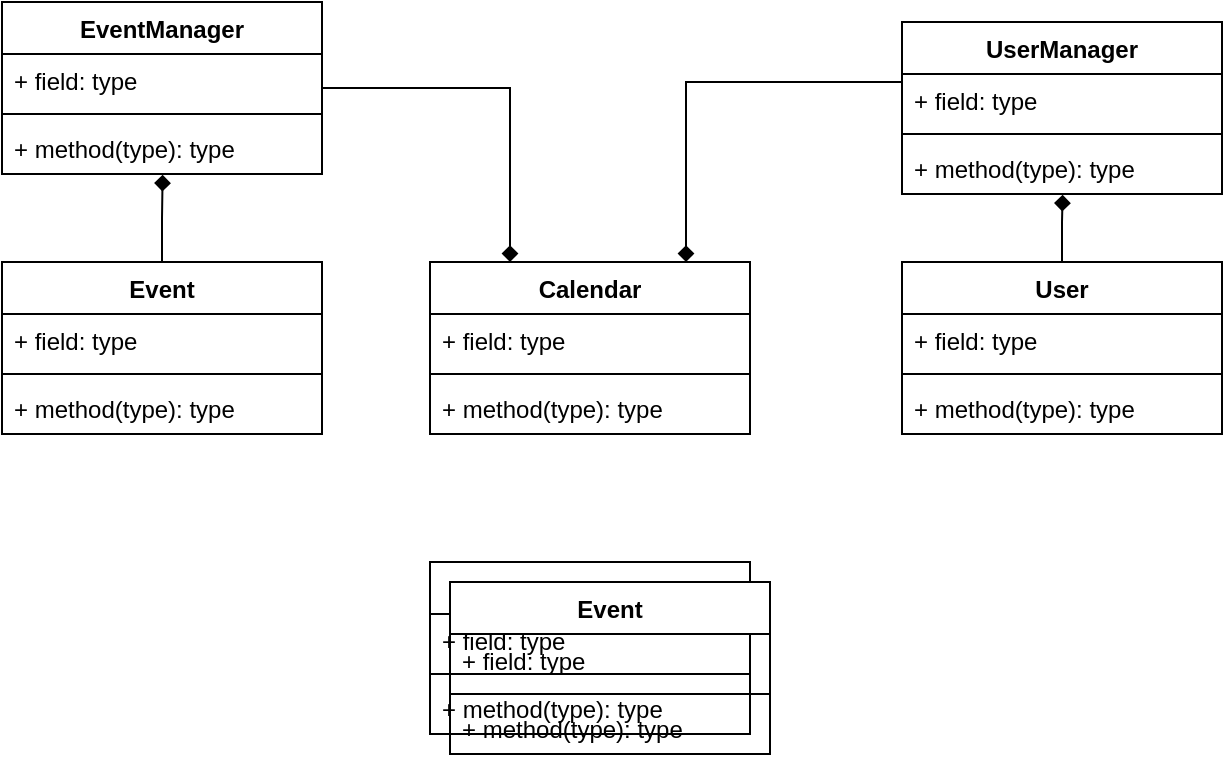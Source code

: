 <mxfile version="14.9.6" type="device"><diagram id="HvsCGnOmQylrNXkuLtj_" name="Page-1"><mxGraphModel dx="788" dy="1667" grid="1" gridSize="10" guides="1" tooltips="1" connect="1" arrows="1" fold="1" page="1" pageScale="1" pageWidth="827" pageHeight="1169" math="0" shadow="0"><root><mxCell id="0"/><mxCell id="1" parent="0"/><mxCell id="YOIXp7zKgIQE3P4YRbS7-2" value="Calendar" style="swimlane;fontStyle=1;align=center;verticalAlign=top;childLayout=stackLayout;horizontal=1;startSize=26;horizontalStack=0;resizeParent=1;resizeParentMax=0;resizeLast=0;collapsible=1;marginBottom=0;" vertex="1" parent="1"><mxGeometry x="334" y="100" width="160" height="86" as="geometry"/></mxCell><mxCell id="YOIXp7zKgIQE3P4YRbS7-3" value="+ field: type" style="text;strokeColor=none;fillColor=none;align=left;verticalAlign=top;spacingLeft=4;spacingRight=4;overflow=hidden;rotatable=0;points=[[0,0.5],[1,0.5]];portConstraint=eastwest;" vertex="1" parent="YOIXp7zKgIQE3P4YRbS7-2"><mxGeometry y="26" width="160" height="26" as="geometry"/></mxCell><mxCell id="YOIXp7zKgIQE3P4YRbS7-4" value="" style="line;strokeWidth=1;fillColor=none;align=left;verticalAlign=middle;spacingTop=-1;spacingLeft=3;spacingRight=3;rotatable=0;labelPosition=right;points=[];portConstraint=eastwest;" vertex="1" parent="YOIXp7zKgIQE3P4YRbS7-2"><mxGeometry y="52" width="160" height="8" as="geometry"/></mxCell><mxCell id="YOIXp7zKgIQE3P4YRbS7-5" value="+ method(type): type" style="text;strokeColor=none;fillColor=none;align=left;verticalAlign=top;spacingLeft=4;spacingRight=4;overflow=hidden;rotatable=0;points=[[0,0.5],[1,0.5]];portConstraint=eastwest;" vertex="1" parent="YOIXp7zKgIQE3P4YRbS7-2"><mxGeometry y="60" width="160" height="26" as="geometry"/></mxCell><mxCell id="YOIXp7zKgIQE3P4YRbS7-6" value="Event" style="swimlane;fontStyle=1;align=center;verticalAlign=top;childLayout=stackLayout;horizontal=1;startSize=26;horizontalStack=0;resizeParent=1;resizeParentMax=0;resizeLast=0;collapsible=1;marginBottom=0;" vertex="1" parent="1"><mxGeometry x="334" y="250" width="160" height="86" as="geometry"/></mxCell><mxCell id="YOIXp7zKgIQE3P4YRbS7-7" value="+ field: type" style="text;strokeColor=none;fillColor=none;align=left;verticalAlign=top;spacingLeft=4;spacingRight=4;overflow=hidden;rotatable=0;points=[[0,0.5],[1,0.5]];portConstraint=eastwest;" vertex="1" parent="YOIXp7zKgIQE3P4YRbS7-6"><mxGeometry y="26" width="160" height="26" as="geometry"/></mxCell><mxCell id="YOIXp7zKgIQE3P4YRbS7-8" value="" style="line;strokeWidth=1;fillColor=none;align=left;verticalAlign=middle;spacingTop=-1;spacingLeft=3;spacingRight=3;rotatable=0;labelPosition=right;points=[];portConstraint=eastwest;" vertex="1" parent="YOIXp7zKgIQE3P4YRbS7-6"><mxGeometry y="52" width="160" height="8" as="geometry"/></mxCell><mxCell id="YOIXp7zKgIQE3P4YRbS7-9" value="+ method(type): type" style="text;strokeColor=none;fillColor=none;align=left;verticalAlign=top;spacingLeft=4;spacingRight=4;overflow=hidden;rotatable=0;points=[[0,0.5],[1,0.5]];portConstraint=eastwest;" vertex="1" parent="YOIXp7zKgIQE3P4YRbS7-6"><mxGeometry y="60" width="160" height="26" as="geometry"/></mxCell><mxCell id="YOIXp7zKgIQE3P4YRbS7-10" value="Event" style="swimlane;fontStyle=1;align=center;verticalAlign=top;childLayout=stackLayout;horizontal=1;startSize=26;horizontalStack=0;resizeParent=1;resizeParentMax=0;resizeLast=0;collapsible=1;marginBottom=0;" vertex="1" parent="1"><mxGeometry x="344" y="260" width="160" height="86" as="geometry"/></mxCell><mxCell id="YOIXp7zKgIQE3P4YRbS7-11" value="+ field: type" style="text;strokeColor=none;fillColor=none;align=left;verticalAlign=top;spacingLeft=4;spacingRight=4;overflow=hidden;rotatable=0;points=[[0,0.5],[1,0.5]];portConstraint=eastwest;" vertex="1" parent="YOIXp7zKgIQE3P4YRbS7-10"><mxGeometry y="26" width="160" height="26" as="geometry"/></mxCell><mxCell id="YOIXp7zKgIQE3P4YRbS7-12" value="" style="line;strokeWidth=1;fillColor=none;align=left;verticalAlign=middle;spacingTop=-1;spacingLeft=3;spacingRight=3;rotatable=0;labelPosition=right;points=[];portConstraint=eastwest;" vertex="1" parent="YOIXp7zKgIQE3P4YRbS7-10"><mxGeometry y="52" width="160" height="8" as="geometry"/></mxCell><mxCell id="YOIXp7zKgIQE3P4YRbS7-13" value="+ method(type): type" style="text;strokeColor=none;fillColor=none;align=left;verticalAlign=top;spacingLeft=4;spacingRight=4;overflow=hidden;rotatable=0;points=[[0,0.5],[1,0.5]];portConstraint=eastwest;" vertex="1" parent="YOIXp7zKgIQE3P4YRbS7-10"><mxGeometry y="60" width="160" height="26" as="geometry"/></mxCell><mxCell id="YOIXp7zKgIQE3P4YRbS7-32" style="edgeStyle=orthogonalEdgeStyle;rounded=0;orthogonalLoop=1;jettySize=auto;html=1;entryX=0.25;entryY=0;entryDx=0;entryDy=0;endArrow=diamond;endFill=1;" edge="1" parent="1" source="YOIXp7zKgIQE3P4YRbS7-14" target="YOIXp7zKgIQE3P4YRbS7-2"><mxGeometry relative="1" as="geometry"/></mxCell><mxCell id="YOIXp7zKgIQE3P4YRbS7-14" value="EventManager" style="swimlane;fontStyle=1;align=center;verticalAlign=top;childLayout=stackLayout;horizontal=1;startSize=26;horizontalStack=0;resizeParent=1;resizeParentMax=0;resizeLast=0;collapsible=1;marginBottom=0;" vertex="1" parent="1"><mxGeometry x="120" y="-30" width="160" height="86" as="geometry"/></mxCell><mxCell id="YOIXp7zKgIQE3P4YRbS7-15" value="+ field: type" style="text;strokeColor=none;fillColor=none;align=left;verticalAlign=top;spacingLeft=4;spacingRight=4;overflow=hidden;rotatable=0;points=[[0,0.5],[1,0.5]];portConstraint=eastwest;" vertex="1" parent="YOIXp7zKgIQE3P4YRbS7-14"><mxGeometry y="26" width="160" height="26" as="geometry"/></mxCell><mxCell id="YOIXp7zKgIQE3P4YRbS7-16" value="" style="line;strokeWidth=1;fillColor=none;align=left;verticalAlign=middle;spacingTop=-1;spacingLeft=3;spacingRight=3;rotatable=0;labelPosition=right;points=[];portConstraint=eastwest;" vertex="1" parent="YOIXp7zKgIQE3P4YRbS7-14"><mxGeometry y="52" width="160" height="8" as="geometry"/></mxCell><mxCell id="YOIXp7zKgIQE3P4YRbS7-17" value="+ method(type): type" style="text;strokeColor=none;fillColor=none;align=left;verticalAlign=top;spacingLeft=4;spacingRight=4;overflow=hidden;rotatable=0;points=[[0,0.5],[1,0.5]];portConstraint=eastwest;" vertex="1" parent="YOIXp7zKgIQE3P4YRbS7-14"><mxGeometry y="60" width="160" height="26" as="geometry"/></mxCell><mxCell id="YOIXp7zKgIQE3P4YRbS7-31" style="edgeStyle=orthogonalEdgeStyle;rounded=0;orthogonalLoop=1;jettySize=auto;html=1;endArrow=diamond;endFill=1;" edge="1" parent="1" source="YOIXp7zKgIQE3P4YRbS7-18"><mxGeometry relative="1" as="geometry"><mxPoint x="462" y="100" as="targetPoint"/><Array as="points"><mxPoint x="462" y="10"/></Array></mxGeometry></mxCell><mxCell id="YOIXp7zKgIQE3P4YRbS7-18" value="UserManager" style="swimlane;fontStyle=1;align=center;verticalAlign=top;childLayout=stackLayout;horizontal=1;startSize=26;horizontalStack=0;resizeParent=1;resizeParentMax=0;resizeLast=0;collapsible=1;marginBottom=0;" vertex="1" parent="1"><mxGeometry x="570" y="-20" width="160" height="86" as="geometry"/></mxCell><mxCell id="YOIXp7zKgIQE3P4YRbS7-19" value="+ field: type" style="text;strokeColor=none;fillColor=none;align=left;verticalAlign=top;spacingLeft=4;spacingRight=4;overflow=hidden;rotatable=0;points=[[0,0.5],[1,0.5]];portConstraint=eastwest;" vertex="1" parent="YOIXp7zKgIQE3P4YRbS7-18"><mxGeometry y="26" width="160" height="26" as="geometry"/></mxCell><mxCell id="YOIXp7zKgIQE3P4YRbS7-20" value="" style="line;strokeWidth=1;fillColor=none;align=left;verticalAlign=middle;spacingTop=-1;spacingLeft=3;spacingRight=3;rotatable=0;labelPosition=right;points=[];portConstraint=eastwest;" vertex="1" parent="YOIXp7zKgIQE3P4YRbS7-18"><mxGeometry y="52" width="160" height="8" as="geometry"/></mxCell><mxCell id="YOIXp7zKgIQE3P4YRbS7-21" value="+ method(type): type" style="text;strokeColor=none;fillColor=none;align=left;verticalAlign=top;spacingLeft=4;spacingRight=4;overflow=hidden;rotatable=0;points=[[0,0.5],[1,0.5]];portConstraint=eastwest;" vertex="1" parent="YOIXp7zKgIQE3P4YRbS7-18"><mxGeometry y="60" width="160" height="26" as="geometry"/></mxCell><mxCell id="YOIXp7zKgIQE3P4YRbS7-33" style="edgeStyle=orthogonalEdgeStyle;rounded=0;orthogonalLoop=1;jettySize=auto;html=1;exitX=0.5;exitY=0;exitDx=0;exitDy=0;entryX=0.502;entryY=1.013;entryDx=0;entryDy=0;entryPerimeter=0;endArrow=diamond;endFill=1;" edge="1" parent="1" source="YOIXp7zKgIQE3P4YRbS7-22" target="YOIXp7zKgIQE3P4YRbS7-17"><mxGeometry relative="1" as="geometry"/></mxCell><mxCell id="YOIXp7zKgIQE3P4YRbS7-22" value="Event" style="swimlane;fontStyle=1;align=center;verticalAlign=top;childLayout=stackLayout;horizontal=1;startSize=26;horizontalStack=0;resizeParent=1;resizeParentMax=0;resizeLast=0;collapsible=1;marginBottom=0;" vertex="1" parent="1"><mxGeometry x="120" y="100" width="160" height="86" as="geometry"/></mxCell><mxCell id="YOIXp7zKgIQE3P4YRbS7-23" value="+ field: type" style="text;strokeColor=none;fillColor=none;align=left;verticalAlign=top;spacingLeft=4;spacingRight=4;overflow=hidden;rotatable=0;points=[[0,0.5],[1,0.5]];portConstraint=eastwest;" vertex="1" parent="YOIXp7zKgIQE3P4YRbS7-22"><mxGeometry y="26" width="160" height="26" as="geometry"/></mxCell><mxCell id="YOIXp7zKgIQE3P4YRbS7-24" value="" style="line;strokeWidth=1;fillColor=none;align=left;verticalAlign=middle;spacingTop=-1;spacingLeft=3;spacingRight=3;rotatable=0;labelPosition=right;points=[];portConstraint=eastwest;" vertex="1" parent="YOIXp7zKgIQE3P4YRbS7-22"><mxGeometry y="52" width="160" height="8" as="geometry"/></mxCell><mxCell id="YOIXp7zKgIQE3P4YRbS7-25" value="+ method(type): type" style="text;strokeColor=none;fillColor=none;align=left;verticalAlign=top;spacingLeft=4;spacingRight=4;overflow=hidden;rotatable=0;points=[[0,0.5],[1,0.5]];portConstraint=eastwest;" vertex="1" parent="YOIXp7zKgIQE3P4YRbS7-22"><mxGeometry y="60" width="160" height="26" as="geometry"/></mxCell><mxCell id="YOIXp7zKgIQE3P4YRbS7-34" value="" style="edgeStyle=orthogonalEdgeStyle;rounded=0;orthogonalLoop=1;jettySize=auto;html=1;endArrow=diamond;endFill=1;entryX=0.502;entryY=1.013;entryDx=0;entryDy=0;entryPerimeter=0;" edge="1" parent="1" source="YOIXp7zKgIQE3P4YRbS7-26" target="YOIXp7zKgIQE3P4YRbS7-21"><mxGeometry relative="1" as="geometry"/></mxCell><mxCell id="YOIXp7zKgIQE3P4YRbS7-26" value="User" style="swimlane;fontStyle=1;align=center;verticalAlign=top;childLayout=stackLayout;horizontal=1;startSize=26;horizontalStack=0;resizeParent=1;resizeParentMax=0;resizeLast=0;collapsible=1;marginBottom=0;" vertex="1" parent="1"><mxGeometry x="570" y="100" width="160" height="86" as="geometry"/></mxCell><mxCell id="YOIXp7zKgIQE3P4YRbS7-27" value="+ field: type" style="text;strokeColor=none;fillColor=none;align=left;verticalAlign=top;spacingLeft=4;spacingRight=4;overflow=hidden;rotatable=0;points=[[0,0.5],[1,0.5]];portConstraint=eastwest;" vertex="1" parent="YOIXp7zKgIQE3P4YRbS7-26"><mxGeometry y="26" width="160" height="26" as="geometry"/></mxCell><mxCell id="YOIXp7zKgIQE3P4YRbS7-28" value="" style="line;strokeWidth=1;fillColor=none;align=left;verticalAlign=middle;spacingTop=-1;spacingLeft=3;spacingRight=3;rotatable=0;labelPosition=right;points=[];portConstraint=eastwest;" vertex="1" parent="YOIXp7zKgIQE3P4YRbS7-26"><mxGeometry y="52" width="160" height="8" as="geometry"/></mxCell><mxCell id="YOIXp7zKgIQE3P4YRbS7-29" value="+ method(type): type" style="text;strokeColor=none;fillColor=none;align=left;verticalAlign=top;spacingLeft=4;spacingRight=4;overflow=hidden;rotatable=0;points=[[0,0.5],[1,0.5]];portConstraint=eastwest;" vertex="1" parent="YOIXp7zKgIQE3P4YRbS7-26"><mxGeometry y="60" width="160" height="26" as="geometry"/></mxCell></root></mxGraphModel></diagram></mxfile>